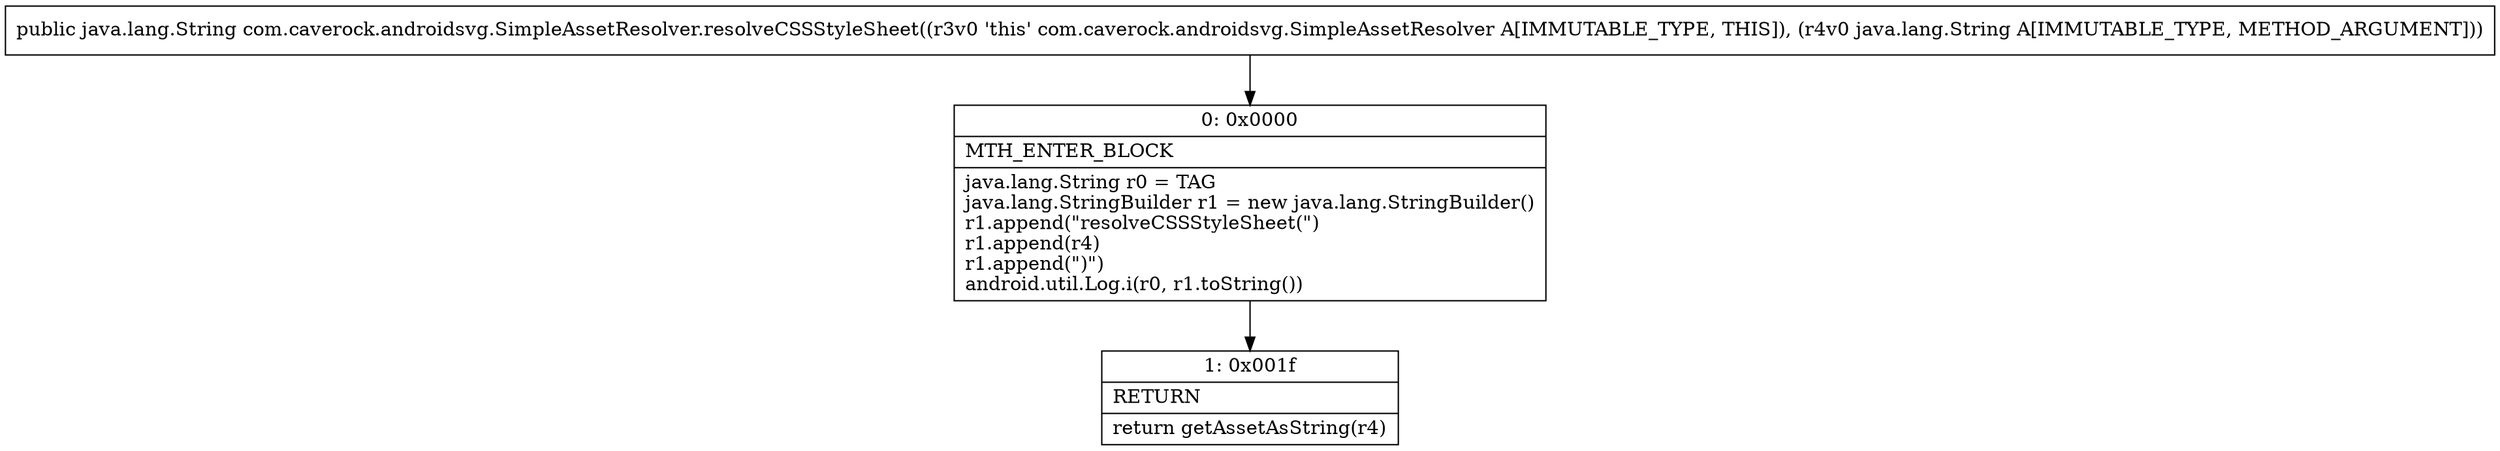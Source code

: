 digraph "CFG forcom.caverock.androidsvg.SimpleAssetResolver.resolveCSSStyleSheet(Ljava\/lang\/String;)Ljava\/lang\/String;" {
Node_0 [shape=record,label="{0\:\ 0x0000|MTH_ENTER_BLOCK\l|java.lang.String r0 = TAG\ljava.lang.StringBuilder r1 = new java.lang.StringBuilder()\lr1.append(\"resolveCSSStyleSheet(\")\lr1.append(r4)\lr1.append(\")\")\landroid.util.Log.i(r0, r1.toString())\l}"];
Node_1 [shape=record,label="{1\:\ 0x001f|RETURN\l|return getAssetAsString(r4)\l}"];
MethodNode[shape=record,label="{public java.lang.String com.caverock.androidsvg.SimpleAssetResolver.resolveCSSStyleSheet((r3v0 'this' com.caverock.androidsvg.SimpleAssetResolver A[IMMUTABLE_TYPE, THIS]), (r4v0 java.lang.String A[IMMUTABLE_TYPE, METHOD_ARGUMENT])) }"];
MethodNode -> Node_0;
Node_0 -> Node_1;
}

